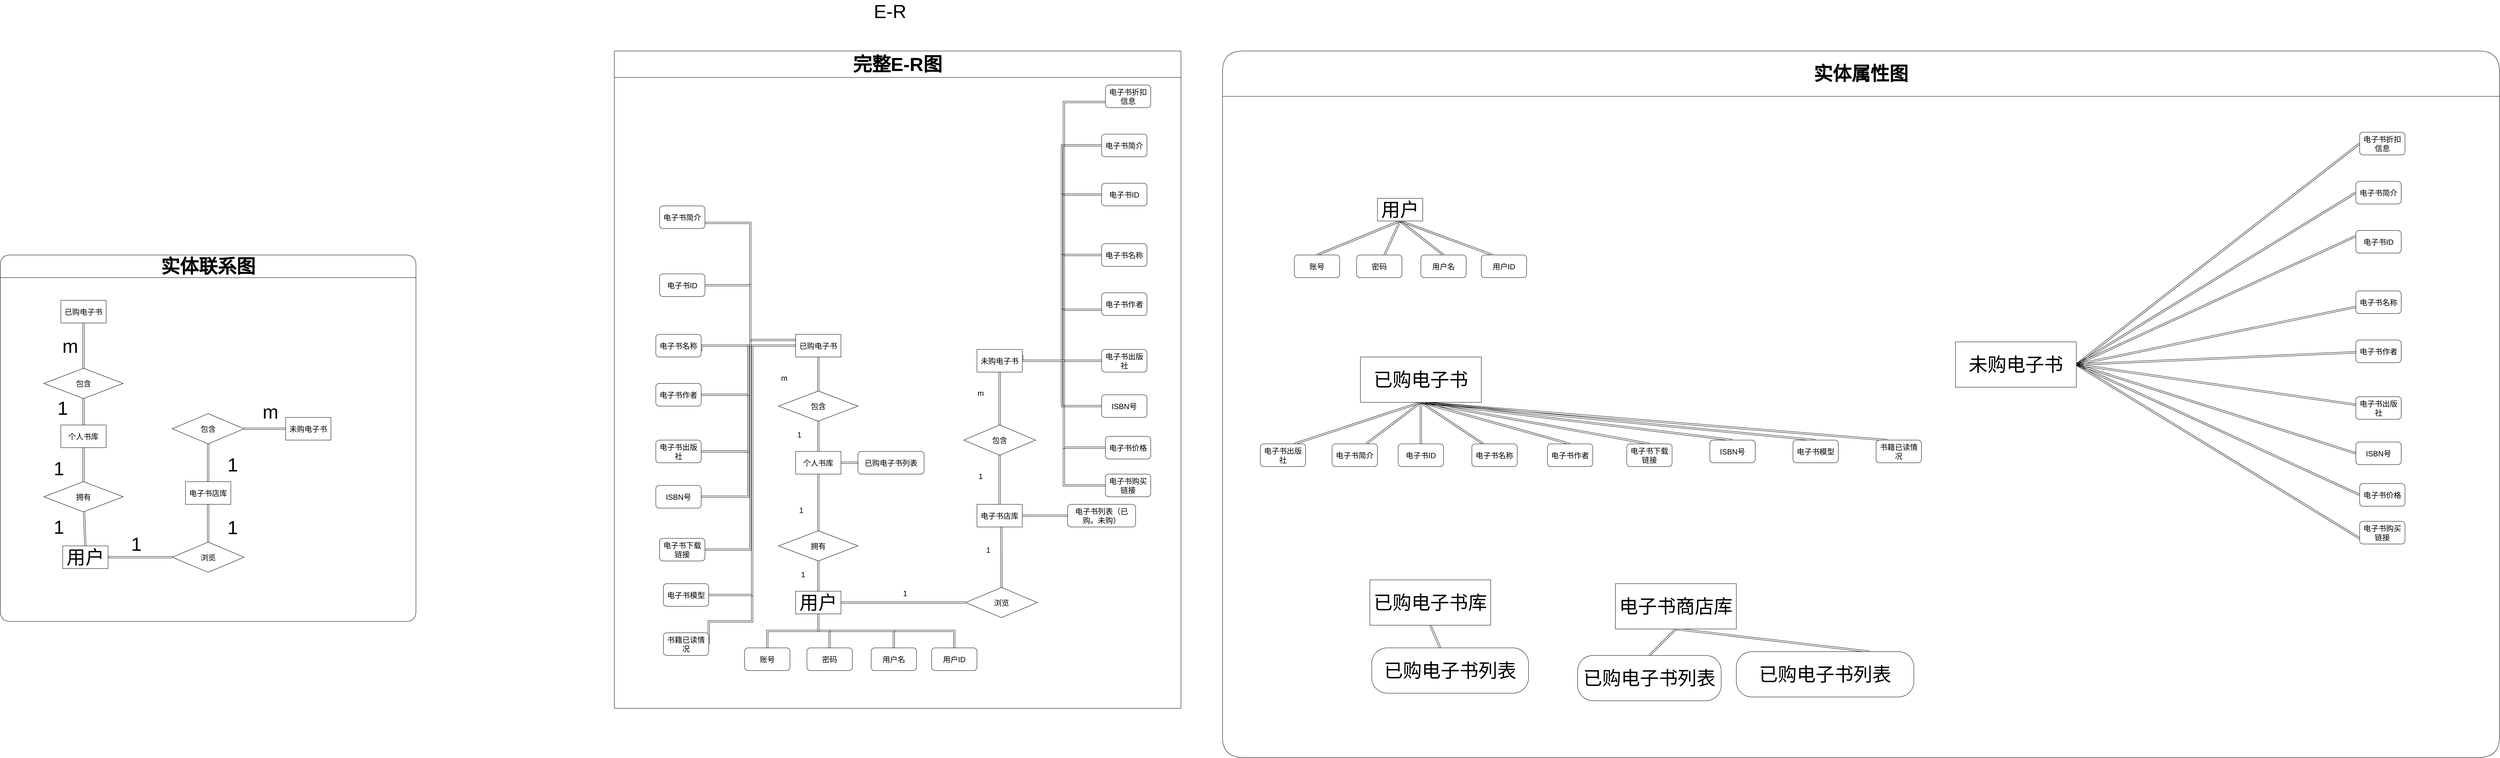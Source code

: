 <mxfile version="20.8.16" type="device"><diagram id="R2lEEEUBdFMjLlhIrx00" name="Page-1"><mxGraphModel dx="6900" dy="5397" grid="1" gridSize="10" guides="1" tooltips="1" connect="1" arrows="1" fold="1" page="1" pageScale="1" pageWidth="850" pageHeight="1100" math="0" shadow="0" extFonts="Permanent Marker^https://fonts.googleapis.com/css?family=Permanent+Marker"><root><mxCell id="0"/><mxCell id="1" parent="0"/><mxCell id="rSN5-yODbdu4AdsatsMJ-3" value="&lt;blockquote style=&quot;margin: 0px 0px 0px 40px; border: none; padding: 0px; font-size: 50px;&quot;&gt;E-R&lt;/blockquote&gt;" style="text;html=1;strokeColor=none;fillColor=none;align=center;verticalAlign=middle;whiteSpace=wrap;rounded=0;" vertex="1" parent="1"><mxGeometry x="-1160" y="-3260" width="260" height="30" as="geometry"/></mxCell><mxCell id="rSN5-yODbdu4AdsatsMJ-27" style="edgeStyle=orthogonalEdgeStyle;shape=link;rounded=0;orthogonalLoop=1;jettySize=auto;html=1;exitX=0.5;exitY=1;exitDx=0;exitDy=0;entryX=0.5;entryY=0;entryDx=0;entryDy=0;fontSize=20;" edge="1" parent="1" source="rSN5-yODbdu4AdsatsMJ-4" target="rSN5-yODbdu4AdsatsMJ-26"><mxGeometry relative="1" as="geometry"/></mxCell><mxCell id="rSN5-yODbdu4AdsatsMJ-29" style="edgeStyle=orthogonalEdgeStyle;shape=link;rounded=0;orthogonalLoop=1;jettySize=auto;html=1;exitX=0.5;exitY=1;exitDx=0;exitDy=0;entryX=0.5;entryY=0;entryDx=0;entryDy=0;fontSize=20;" edge="1" parent="1" source="rSN5-yODbdu4AdsatsMJ-4" target="rSN5-yODbdu4AdsatsMJ-28"><mxGeometry relative="1" as="geometry"/></mxCell><mxCell id="rSN5-yODbdu4AdsatsMJ-31" style="edgeStyle=orthogonalEdgeStyle;shape=link;rounded=0;orthogonalLoop=1;jettySize=auto;html=1;exitX=0.5;exitY=1;exitDx=0;exitDy=0;fontSize=20;" edge="1" parent="1" source="rSN5-yODbdu4AdsatsMJ-4" target="rSN5-yODbdu4AdsatsMJ-30"><mxGeometry relative="1" as="geometry"/></mxCell><mxCell id="rSN5-yODbdu4AdsatsMJ-34" style="edgeStyle=orthogonalEdgeStyle;shape=link;rounded=0;orthogonalLoop=1;jettySize=auto;html=1;exitX=0.5;exitY=1;exitDx=0;exitDy=0;fontSize=20;" edge="1" parent="1" source="rSN5-yODbdu4AdsatsMJ-4" target="rSN5-yODbdu4AdsatsMJ-32"><mxGeometry relative="1" as="geometry"/></mxCell><mxCell id="rSN5-yODbdu4AdsatsMJ-36" style="edgeStyle=orthogonalEdgeStyle;shape=link;rounded=0;orthogonalLoop=1;jettySize=auto;html=1;exitX=0.5;exitY=0;exitDx=0;exitDy=0;fontSize=20;" edge="1" parent="1" source="rSN5-yODbdu4AdsatsMJ-4" target="rSN5-yODbdu4AdsatsMJ-35"><mxGeometry relative="1" as="geometry"/></mxCell><mxCell id="rSN5-yODbdu4AdsatsMJ-73" style="edgeStyle=orthogonalEdgeStyle;shape=link;rounded=0;orthogonalLoop=1;jettySize=auto;html=1;fontSize=20;" edge="1" parent="1" source="rSN5-yODbdu4AdsatsMJ-4" target="rSN5-yODbdu4AdsatsMJ-72"><mxGeometry relative="1" as="geometry"/></mxCell><mxCell id="rSN5-yODbdu4AdsatsMJ-4" value="用户" style="rounded=0;whiteSpace=wrap;html=1;fontSize=50;" vertex="1" parent="1"><mxGeometry x="-1260" y="-1710" width="120" height="60" as="geometry"/></mxCell><mxCell id="rSN5-yODbdu4AdsatsMJ-26" value="账号" style="rounded=1;whiteSpace=wrap;html=1;fontSize=20;" vertex="1" parent="1"><mxGeometry x="-1395" y="-1560" width="120" height="60" as="geometry"/></mxCell><mxCell id="rSN5-yODbdu4AdsatsMJ-28" value="密码" style="rounded=1;whiteSpace=wrap;html=1;fontSize=20;" vertex="1" parent="1"><mxGeometry x="-1230" y="-1560" width="120" height="60" as="geometry"/></mxCell><mxCell id="rSN5-yODbdu4AdsatsMJ-30" value="用户名" style="rounded=1;whiteSpace=wrap;html=1;fontSize=20;" vertex="1" parent="1"><mxGeometry x="-1060" y="-1560" width="120" height="60" as="geometry"/></mxCell><mxCell id="rSN5-yODbdu4AdsatsMJ-32" value="用户ID" style="rounded=1;whiteSpace=wrap;html=1;fontSize=20;" vertex="1" parent="1"><mxGeometry x="-900" y="-1560" width="120" height="60" as="geometry"/></mxCell><mxCell id="rSN5-yODbdu4AdsatsMJ-38" style="edgeStyle=orthogonalEdgeStyle;shape=link;rounded=0;orthogonalLoop=1;jettySize=auto;html=1;exitX=0.5;exitY=0;exitDx=0;exitDy=0;entryX=0.5;entryY=1;entryDx=0;entryDy=0;fontSize=20;" edge="1" parent="1" source="rSN5-yODbdu4AdsatsMJ-35" target="rSN5-yODbdu4AdsatsMJ-37"><mxGeometry relative="1" as="geometry"/></mxCell><mxCell id="rSN5-yODbdu4AdsatsMJ-35" value="拥有" style="rhombus;whiteSpace=wrap;html=1;fontSize=20;" vertex="1" parent="1"><mxGeometry x="-1305" y="-1870" width="210" height="80" as="geometry"/></mxCell><mxCell id="rSN5-yODbdu4AdsatsMJ-46" style="edgeStyle=orthogonalEdgeStyle;shape=link;rounded=0;orthogonalLoop=1;jettySize=auto;html=1;exitX=0.5;exitY=0;exitDx=0;exitDy=0;entryX=0.5;entryY=1;entryDx=0;entryDy=0;fontSize=20;" edge="1" parent="1" source="rSN5-yODbdu4AdsatsMJ-37" target="rSN5-yODbdu4AdsatsMJ-45"><mxGeometry relative="1" as="geometry"/></mxCell><mxCell id="rSN5-yODbdu4AdsatsMJ-68" style="edgeStyle=orthogonalEdgeStyle;shape=link;rounded=0;orthogonalLoop=1;jettySize=auto;html=1;exitX=1;exitY=0.5;exitDx=0;exitDy=0;entryX=0;entryY=0.5;entryDx=0;entryDy=0;fontSize=20;" edge="1" parent="1" source="rSN5-yODbdu4AdsatsMJ-37" target="rSN5-yODbdu4AdsatsMJ-66"><mxGeometry relative="1" as="geometry"/></mxCell><mxCell id="rSN5-yODbdu4AdsatsMJ-37" value="个人书库" style="rounded=0;whiteSpace=wrap;html=1;fontSize=20;" vertex="1" parent="1"><mxGeometry x="-1260" y="-2080" width="120" height="60" as="geometry"/></mxCell><mxCell id="rSN5-yODbdu4AdsatsMJ-39" value="1" style="text;html=1;strokeColor=none;fillColor=none;align=center;verticalAlign=middle;whiteSpace=wrap;rounded=0;fontSize=20;" vertex="1" parent="1"><mxGeometry x="-1270" y="-1770" width="60" height="30" as="geometry"/></mxCell><mxCell id="rSN5-yODbdu4AdsatsMJ-40" value="1" style="text;html=1;strokeColor=none;fillColor=none;align=center;verticalAlign=middle;whiteSpace=wrap;rounded=0;fontSize=20;" vertex="1" parent="1"><mxGeometry x="-1275" y="-1940" width="60" height="30" as="geometry"/></mxCell><mxCell id="rSN5-yODbdu4AdsatsMJ-53" style="edgeStyle=orthogonalEdgeStyle;shape=link;rounded=0;orthogonalLoop=1;jettySize=auto;html=1;exitX=0;exitY=0.5;exitDx=0;exitDy=0;entryX=1;entryY=0.5;entryDx=0;entryDy=0;fontSize=20;" edge="1" parent="1" source="rSN5-yODbdu4AdsatsMJ-41" target="rSN5-yODbdu4AdsatsMJ-50"><mxGeometry relative="1" as="geometry"/></mxCell><mxCell id="rSN5-yODbdu4AdsatsMJ-55" style="edgeStyle=orthogonalEdgeStyle;shape=link;rounded=0;orthogonalLoop=1;jettySize=auto;html=1;exitX=0;exitY=0.5;exitDx=0;exitDy=0;entryX=1;entryY=0.75;entryDx=0;entryDy=0;fontSize=20;" edge="1" parent="1" source="rSN5-yODbdu4AdsatsMJ-41" target="rSN5-yODbdu4AdsatsMJ-54"><mxGeometry relative="1" as="geometry"><Array as="points"><mxPoint x="-1510" y="-2360"/></Array></mxGeometry></mxCell><mxCell id="rSN5-yODbdu4AdsatsMJ-57" style="edgeStyle=orthogonalEdgeStyle;shape=link;rounded=0;orthogonalLoop=1;jettySize=auto;html=1;exitX=0;exitY=0.5;exitDx=0;exitDy=0;entryX=1;entryY=0.5;entryDx=0;entryDy=0;fontSize=20;" edge="1" parent="1" source="rSN5-yODbdu4AdsatsMJ-41" target="rSN5-yODbdu4AdsatsMJ-56"><mxGeometry relative="1" as="geometry"/></mxCell><mxCell id="rSN5-yODbdu4AdsatsMJ-59" style="edgeStyle=orthogonalEdgeStyle;shape=link;rounded=0;orthogonalLoop=1;jettySize=auto;html=1;exitX=0;exitY=0.5;exitDx=0;exitDy=0;entryX=1;entryY=0.5;entryDx=0;entryDy=0;fontSize=20;" edge="1" parent="1" source="rSN5-yODbdu4AdsatsMJ-41" target="rSN5-yODbdu4AdsatsMJ-58"><mxGeometry relative="1" as="geometry"/></mxCell><mxCell id="rSN5-yODbdu4AdsatsMJ-61" style="edgeStyle=orthogonalEdgeStyle;shape=link;rounded=0;orthogonalLoop=1;jettySize=auto;html=1;exitX=0;exitY=0.5;exitDx=0;exitDy=0;entryX=1;entryY=0.5;entryDx=0;entryDy=0;fontSize=20;" edge="1" parent="1" source="rSN5-yODbdu4AdsatsMJ-41" target="rSN5-yODbdu4AdsatsMJ-60"><mxGeometry relative="1" as="geometry"/></mxCell><mxCell id="rSN5-yODbdu4AdsatsMJ-63" style="edgeStyle=orthogonalEdgeStyle;shape=link;rounded=0;orthogonalLoop=1;jettySize=auto;html=1;exitX=0;exitY=0.5;exitDx=0;exitDy=0;entryX=1;entryY=0.5;entryDx=0;entryDy=0;fontSize=20;" edge="1" parent="1" source="rSN5-yODbdu4AdsatsMJ-41" target="rSN5-yODbdu4AdsatsMJ-62"><mxGeometry relative="1" as="geometry"/></mxCell><mxCell id="rSN5-yODbdu4AdsatsMJ-65" style="edgeStyle=orthogonalEdgeStyle;shape=link;rounded=0;orthogonalLoop=1;jettySize=auto;html=1;exitX=0;exitY=0.5;exitDx=0;exitDy=0;entryX=1;entryY=0.5;entryDx=0;entryDy=0;fontSize=20;" edge="1" parent="1" source="rSN5-yODbdu4AdsatsMJ-41" target="rSN5-yODbdu4AdsatsMJ-64"><mxGeometry relative="1" as="geometry"/></mxCell><mxCell id="rSN5-yODbdu4AdsatsMJ-71" style="edgeStyle=orthogonalEdgeStyle;shape=link;rounded=0;orthogonalLoop=1;jettySize=auto;html=1;exitX=0;exitY=0.5;exitDx=0;exitDy=0;entryX=1;entryY=0.5;entryDx=0;entryDy=0;fontSize=20;" edge="1" parent="1" source="rSN5-yODbdu4AdsatsMJ-41" target="rSN5-yODbdu4AdsatsMJ-70"><mxGeometry relative="1" as="geometry"><Array as="points"><mxPoint x="-1375" y="-2360"/><mxPoint x="-1375" y="-1630"/><mxPoint x="-1490" y="-1630"/></Array></mxGeometry></mxCell><mxCell id="rSN5-yODbdu4AdsatsMJ-107" style="edgeStyle=orthogonalEdgeStyle;shape=link;rounded=0;orthogonalLoop=1;jettySize=auto;html=1;exitX=0;exitY=0.25;exitDx=0;exitDy=0;entryX=1;entryY=0.75;entryDx=0;entryDy=0;fontSize=20;" edge="1" parent="1" source="rSN5-yODbdu4AdsatsMJ-41" target="rSN5-yODbdu4AdsatsMJ-106"><mxGeometry relative="1" as="geometry"/></mxCell><mxCell id="rSN5-yODbdu4AdsatsMJ-41" value="已购电子书" style="rounded=0;whiteSpace=wrap;html=1;fontSize=20;" vertex="1" parent="1"><mxGeometry x="-1260" y="-2390" width="120" height="60" as="geometry"/></mxCell><mxCell id="rSN5-yODbdu4AdsatsMJ-47" style="edgeStyle=orthogonalEdgeStyle;shape=link;rounded=0;orthogonalLoop=1;jettySize=auto;html=1;exitX=0.5;exitY=0;exitDx=0;exitDy=0;fontSize=20;" edge="1" parent="1" source="rSN5-yODbdu4AdsatsMJ-45" target="rSN5-yODbdu4AdsatsMJ-41"><mxGeometry relative="1" as="geometry"/></mxCell><mxCell id="rSN5-yODbdu4AdsatsMJ-45" value="包含" style="rhombus;whiteSpace=wrap;html=1;fontSize=20;" vertex="1" parent="1"><mxGeometry x="-1305" y="-2240" width="210" height="80" as="geometry"/></mxCell><mxCell id="rSN5-yODbdu4AdsatsMJ-48" value="1" style="text;html=1;strokeColor=none;fillColor=none;align=center;verticalAlign=middle;whiteSpace=wrap;rounded=0;fontSize=20;" vertex="1" parent="1"><mxGeometry x="-1280" y="-2140" width="60" height="30" as="geometry"/></mxCell><mxCell id="rSN5-yODbdu4AdsatsMJ-49" value="m" style="text;html=1;strokeColor=none;fillColor=none;align=center;verticalAlign=middle;whiteSpace=wrap;rounded=0;fontSize=20;" vertex="1" parent="1"><mxGeometry x="-1320" y="-2290" width="60" height="30" as="geometry"/></mxCell><mxCell id="rSN5-yODbdu4AdsatsMJ-50" value="电子书ID" style="rounded=1;whiteSpace=wrap;html=1;fontSize=20;" vertex="1" parent="1"><mxGeometry x="-1620" y="-2550" width="120" height="60" as="geometry"/></mxCell><mxCell id="rSN5-yODbdu4AdsatsMJ-54" value="电子书名称" style="rounded=1;whiteSpace=wrap;html=1;fontSize=20;" vertex="1" parent="1"><mxGeometry x="-1630" y="-2390" width="120" height="60" as="geometry"/></mxCell><mxCell id="rSN5-yODbdu4AdsatsMJ-56" value="电子书作者" style="rounded=1;whiteSpace=wrap;html=1;fontSize=20;" vertex="1" parent="1"><mxGeometry x="-1630" y="-2260" width="120" height="60" as="geometry"/></mxCell><mxCell id="rSN5-yODbdu4AdsatsMJ-58" value="电子书出版社" style="rounded=1;whiteSpace=wrap;html=1;fontSize=20;" vertex="1" parent="1"><mxGeometry x="-1630" y="-2110" width="120" height="60" as="geometry"/></mxCell><mxCell id="rSN5-yODbdu4AdsatsMJ-60" value="ISBN号" style="rounded=1;whiteSpace=wrap;html=1;fontSize=20;" vertex="1" parent="1"><mxGeometry x="-1630" y="-1990" width="120" height="60" as="geometry"/></mxCell><mxCell id="rSN5-yODbdu4AdsatsMJ-62" value="电子书下载链接" style="rounded=1;whiteSpace=wrap;html=1;fontSize=20;" vertex="1" parent="1"><mxGeometry x="-1620" y="-1850" width="120" height="60" as="geometry"/></mxCell><mxCell id="rSN5-yODbdu4AdsatsMJ-64" value="电子书模型" style="rounded=1;whiteSpace=wrap;html=1;fontSize=20;" vertex="1" parent="1"><mxGeometry x="-1610" y="-1730" width="120" height="60" as="geometry"/></mxCell><mxCell id="rSN5-yODbdu4AdsatsMJ-66" value="已购电子书列表" style="rounded=1;whiteSpace=wrap;html=1;fontSize=20;" vertex="1" parent="1"><mxGeometry x="-1095" y="-2080" width="175" height="60" as="geometry"/></mxCell><mxCell id="rSN5-yODbdu4AdsatsMJ-70" value="书籍已读情况" style="rounded=1;whiteSpace=wrap;html=1;fontSize=20;" vertex="1" parent="1"><mxGeometry x="-1610" y="-1600" width="120" height="60" as="geometry"/></mxCell><mxCell id="rSN5-yODbdu4AdsatsMJ-75" style="edgeStyle=orthogonalEdgeStyle;shape=link;rounded=0;orthogonalLoop=1;jettySize=auto;html=1;exitX=0.5;exitY=0;exitDx=0;exitDy=0;fontSize=20;" edge="1" parent="1" source="rSN5-yODbdu4AdsatsMJ-72"><mxGeometry relative="1" as="geometry"><mxPoint x="-715.5" y="-1880" as="targetPoint"/></mxGeometry></mxCell><mxCell id="rSN5-yODbdu4AdsatsMJ-72" value="浏览" style="rhombus;whiteSpace=wrap;html=1;rounded=0;fontSize=20;" vertex="1" parent="1"><mxGeometry x="-810" y="-1720" width="190" height="80" as="geometry"/></mxCell><mxCell id="rSN5-yODbdu4AdsatsMJ-80" style="edgeStyle=orthogonalEdgeStyle;shape=link;rounded=0;orthogonalLoop=1;jettySize=auto;html=1;exitX=1;exitY=0.5;exitDx=0;exitDy=0;fontSize=20;" edge="1" parent="1" source="rSN5-yODbdu4AdsatsMJ-76" target="rSN5-yODbdu4AdsatsMJ-79"><mxGeometry relative="1" as="geometry"/></mxCell><mxCell id="rSN5-yODbdu4AdsatsMJ-85" style="edgeStyle=orthogonalEdgeStyle;shape=link;rounded=0;orthogonalLoop=1;jettySize=auto;html=1;exitX=0.5;exitY=0;exitDx=0;exitDy=0;entryX=0.5;entryY=1;entryDx=0;entryDy=0;fontSize=20;" edge="1" parent="1" source="rSN5-yODbdu4AdsatsMJ-76" target="rSN5-yODbdu4AdsatsMJ-84"><mxGeometry relative="1" as="geometry"/></mxCell><mxCell id="rSN5-yODbdu4AdsatsMJ-76" value="电子书店库" style="rounded=0;whiteSpace=wrap;html=1;fontSize=20;" vertex="1" parent="1"><mxGeometry x="-780" y="-1940" width="120" height="60" as="geometry"/></mxCell><mxCell id="rSN5-yODbdu4AdsatsMJ-77" value="1" style="text;html=1;strokeColor=none;fillColor=none;align=center;verticalAlign=middle;whiteSpace=wrap;rounded=0;fontSize=20;" vertex="1" parent="1"><mxGeometry x="-1000" y="-1720" width="60" height="30" as="geometry"/></mxCell><mxCell id="rSN5-yODbdu4AdsatsMJ-78" value="1" style="text;html=1;strokeColor=none;fillColor=none;align=center;verticalAlign=middle;whiteSpace=wrap;rounded=0;fontSize=20;" vertex="1" parent="1"><mxGeometry x="-780" y="-1835" width="60" height="30" as="geometry"/></mxCell><mxCell id="rSN5-yODbdu4AdsatsMJ-79" value="电子书列表（已购。未购）" style="rounded=1;whiteSpace=wrap;html=1;fontSize=20;" vertex="1" parent="1"><mxGeometry x="-540" y="-1940" width="180" height="60" as="geometry"/></mxCell><mxCell id="rSN5-yODbdu4AdsatsMJ-93" style="edgeStyle=orthogonalEdgeStyle;shape=link;rounded=0;orthogonalLoop=1;jettySize=auto;html=1;exitX=1;exitY=0.5;exitDx=0;exitDy=0;entryX=0;entryY=0.5;entryDx=0;entryDy=0;fontSize=20;" edge="1" parent="1" source="rSN5-yODbdu4AdsatsMJ-82" target="rSN5-yODbdu4AdsatsMJ-88"><mxGeometry relative="1" as="geometry"/></mxCell><mxCell id="rSN5-yODbdu4AdsatsMJ-94" style="edgeStyle=orthogonalEdgeStyle;shape=link;rounded=0;orthogonalLoop=1;jettySize=auto;html=1;exitX=1;exitY=0.5;exitDx=0;exitDy=0;entryX=0;entryY=0.5;entryDx=0;entryDy=0;fontSize=20;" edge="1" parent="1" source="rSN5-yODbdu4AdsatsMJ-82" target="rSN5-yODbdu4AdsatsMJ-89"><mxGeometry relative="1" as="geometry"/></mxCell><mxCell id="rSN5-yODbdu4AdsatsMJ-95" style="edgeStyle=orthogonalEdgeStyle;shape=link;rounded=0;orthogonalLoop=1;jettySize=auto;html=1;exitX=1;exitY=0.5;exitDx=0;exitDy=0;entryX=0;entryY=0.75;entryDx=0;entryDy=0;fontSize=20;" edge="1" parent="1" source="rSN5-yODbdu4AdsatsMJ-82" target="rSN5-yODbdu4AdsatsMJ-90"><mxGeometry relative="1" as="geometry"/></mxCell><mxCell id="rSN5-yODbdu4AdsatsMJ-96" style="edgeStyle=orthogonalEdgeStyle;shape=link;rounded=0;orthogonalLoop=1;jettySize=auto;html=1;exitX=1;exitY=0.25;exitDx=0;exitDy=0;entryX=0;entryY=0.5;entryDx=0;entryDy=0;fontSize=20;" edge="1" parent="1" source="rSN5-yODbdu4AdsatsMJ-82" target="rSN5-yODbdu4AdsatsMJ-91"><mxGeometry relative="1" as="geometry"><Array as="points"><mxPoint x="-660" y="-2320"/></Array></mxGeometry></mxCell><mxCell id="rSN5-yODbdu4AdsatsMJ-97" style="edgeStyle=orthogonalEdgeStyle;shape=link;rounded=0;orthogonalLoop=1;jettySize=auto;html=1;exitX=1;exitY=0.5;exitDx=0;exitDy=0;entryX=0;entryY=0.5;entryDx=0;entryDy=0;fontSize=20;" edge="1" parent="1" source="rSN5-yODbdu4AdsatsMJ-82" target="rSN5-yODbdu4AdsatsMJ-92"><mxGeometry relative="1" as="geometry"/></mxCell><mxCell id="rSN5-yODbdu4AdsatsMJ-99" style="edgeStyle=orthogonalEdgeStyle;shape=link;rounded=0;orthogonalLoop=1;jettySize=auto;html=1;exitX=1;exitY=0.5;exitDx=0;exitDy=0;entryX=0;entryY=0.5;entryDx=0;entryDy=0;fontSize=20;" edge="1" parent="1" source="rSN5-yODbdu4AdsatsMJ-82" target="rSN5-yODbdu4AdsatsMJ-98"><mxGeometry relative="1" as="geometry"/></mxCell><mxCell id="rSN5-yODbdu4AdsatsMJ-101" style="edgeStyle=orthogonalEdgeStyle;shape=link;rounded=0;orthogonalLoop=1;jettySize=auto;html=1;exitX=1;exitY=0.5;exitDx=0;exitDy=0;entryX=0;entryY=0.5;entryDx=0;entryDy=0;fontSize=20;" edge="1" parent="1" source="rSN5-yODbdu4AdsatsMJ-82" target="rSN5-yODbdu4AdsatsMJ-100"><mxGeometry relative="1" as="geometry"/></mxCell><mxCell id="rSN5-yODbdu4AdsatsMJ-103" style="edgeStyle=orthogonalEdgeStyle;shape=link;rounded=0;orthogonalLoop=1;jettySize=auto;html=1;exitX=1;exitY=0.5;exitDx=0;exitDy=0;entryX=0;entryY=0.5;entryDx=0;entryDy=0;fontSize=20;" edge="1" parent="1" source="rSN5-yODbdu4AdsatsMJ-82" target="rSN5-yODbdu4AdsatsMJ-102"><mxGeometry relative="1" as="geometry"/></mxCell><mxCell id="rSN5-yODbdu4AdsatsMJ-109" style="edgeStyle=orthogonalEdgeStyle;shape=link;rounded=0;orthogonalLoop=1;jettySize=auto;html=1;exitX=1;exitY=0.5;exitDx=0;exitDy=0;entryX=0;entryY=0.75;entryDx=0;entryDy=0;fontSize=20;" edge="1" parent="1" source="rSN5-yODbdu4AdsatsMJ-82" target="rSN5-yODbdu4AdsatsMJ-108"><mxGeometry relative="1" as="geometry"/></mxCell><mxCell id="rSN5-yODbdu4AdsatsMJ-82" value="未购电子书" style="rounded=0;whiteSpace=wrap;html=1;fontSize=20;" vertex="1" parent="1"><mxGeometry x="-780" y="-2350" width="120" height="60" as="geometry"/></mxCell><mxCell id="rSN5-yODbdu4AdsatsMJ-86" style="edgeStyle=orthogonalEdgeStyle;shape=link;rounded=0;orthogonalLoop=1;jettySize=auto;html=1;exitX=0.5;exitY=0;exitDx=0;exitDy=0;entryX=0.5;entryY=1;entryDx=0;entryDy=0;fontSize=20;" edge="1" parent="1" source="rSN5-yODbdu4AdsatsMJ-84" target="rSN5-yODbdu4AdsatsMJ-82"><mxGeometry relative="1" as="geometry"/></mxCell><mxCell id="rSN5-yODbdu4AdsatsMJ-84" value="包含" style="rhombus;whiteSpace=wrap;html=1;rounded=0;fontSize=20;" vertex="1" parent="1"><mxGeometry x="-815" y="-2150" width="190" height="80" as="geometry"/></mxCell><mxCell id="rSN5-yODbdu4AdsatsMJ-88" value="电子书ID" style="rounded=1;whiteSpace=wrap;html=1;fontSize=20;" vertex="1" parent="1"><mxGeometry x="-450" y="-2790" width="120" height="60" as="geometry"/></mxCell><mxCell id="rSN5-yODbdu4AdsatsMJ-89" value="电子书名称" style="rounded=1;whiteSpace=wrap;html=1;fontSize=20;" vertex="1" parent="1"><mxGeometry x="-450" y="-2630" width="120" height="60" as="geometry"/></mxCell><mxCell id="rSN5-yODbdu4AdsatsMJ-90" value="电子书作者" style="rounded=1;whiteSpace=wrap;html=1;fontSize=20;" vertex="1" parent="1"><mxGeometry x="-450" y="-2500" width="120" height="60" as="geometry"/></mxCell><mxCell id="rSN5-yODbdu4AdsatsMJ-91" value="电子书出版社" style="rounded=1;whiteSpace=wrap;html=1;fontSize=20;" vertex="1" parent="1"><mxGeometry x="-450" y="-2350" width="120" height="60" as="geometry"/></mxCell><mxCell id="rSN5-yODbdu4AdsatsMJ-92" value="ISBN号" style="rounded=1;whiteSpace=wrap;html=1;fontSize=20;" vertex="1" parent="1"><mxGeometry x="-450" y="-2230" width="120" height="60" as="geometry"/></mxCell><mxCell id="rSN5-yODbdu4AdsatsMJ-98" value="电子书价格" style="rounded=1;whiteSpace=wrap;html=1;fontSize=20;" vertex="1" parent="1"><mxGeometry x="-440" y="-2120" width="120" height="60" as="geometry"/></mxCell><mxCell id="rSN5-yODbdu4AdsatsMJ-100" value="电子书购买链接" style="rounded=1;whiteSpace=wrap;html=1;fontSize=20;" vertex="1" parent="1"><mxGeometry x="-440" y="-2020" width="120" height="60" as="geometry"/></mxCell><mxCell id="rSN5-yODbdu4AdsatsMJ-102" value="电子书简介" style="rounded=1;whiteSpace=wrap;html=1;fontSize=20;" vertex="1" parent="1"><mxGeometry x="-450" y="-2920" width="120" height="60" as="geometry"/></mxCell><mxCell id="rSN5-yODbdu4AdsatsMJ-106" value="电子书简介" style="rounded=1;whiteSpace=wrap;html=1;fontSize=20;" vertex="1" parent="1"><mxGeometry x="-1620" y="-2730" width="120" height="60" as="geometry"/></mxCell><mxCell id="rSN5-yODbdu4AdsatsMJ-108" value="电子书折扣信息" style="rounded=1;whiteSpace=wrap;html=1;fontSize=20;" vertex="1" parent="1"><mxGeometry x="-440" y="-3050" width="120" height="60" as="geometry"/></mxCell><mxCell id="rSN5-yODbdu4AdsatsMJ-111" value="完整E-R图" style="swimlane;whiteSpace=wrap;html=1;rounded=0;fontSize=50;startSize=70;" vertex="1" parent="1"><mxGeometry x="-1740" y="-3140" width="1500" height="1740" as="geometry"/></mxCell><mxCell id="rSN5-yODbdu4AdsatsMJ-203" value="1" style="text;html=1;strokeColor=none;fillColor=none;align=center;verticalAlign=middle;whiteSpace=wrap;rounded=0;fontSize=20;" vertex="1" parent="rSN5-yODbdu4AdsatsMJ-111"><mxGeometry x="940" y="1110" width="60" height="30" as="geometry"/></mxCell><mxCell id="rSN5-yODbdu4AdsatsMJ-204" value="m" style="text;html=1;strokeColor=none;fillColor=none;align=center;verticalAlign=middle;whiteSpace=wrap;rounded=0;fontSize=20;" vertex="1" parent="rSN5-yODbdu4AdsatsMJ-111"><mxGeometry x="940" y="890" width="60" height="30" as="geometry"/></mxCell><mxCell id="rSN5-yODbdu4AdsatsMJ-118" style="edgeStyle=none;shape=link;rounded=0;orthogonalLoop=1;jettySize=auto;html=1;exitX=0.5;exitY=1;exitDx=0;exitDy=0;entryX=0.5;entryY=0;entryDx=0;entryDy=0;fontSize=50;" edge="1" parent="1" source="rSN5-yODbdu4AdsatsMJ-112" target="rSN5-yODbdu4AdsatsMJ-113"><mxGeometry relative="1" as="geometry"/></mxCell><mxCell id="rSN5-yODbdu4AdsatsMJ-119" style="edgeStyle=none;shape=link;rounded=0;orthogonalLoop=1;jettySize=auto;html=1;exitX=0.5;exitY=1;exitDx=0;exitDy=0;fontSize=50;" edge="1" parent="1" source="rSN5-yODbdu4AdsatsMJ-112" target="rSN5-yODbdu4AdsatsMJ-114"><mxGeometry relative="1" as="geometry"/></mxCell><mxCell id="rSN5-yODbdu4AdsatsMJ-120" style="edgeStyle=none;shape=link;rounded=0;orthogonalLoop=1;jettySize=auto;html=1;exitX=0.5;exitY=1;exitDx=0;exitDy=0;entryX=0.5;entryY=0;entryDx=0;entryDy=0;fontSize=50;" edge="1" parent="1" source="rSN5-yODbdu4AdsatsMJ-112" target="rSN5-yODbdu4AdsatsMJ-115"><mxGeometry relative="1" as="geometry"/></mxCell><mxCell id="rSN5-yODbdu4AdsatsMJ-121" style="edgeStyle=none;shape=link;rounded=0;orthogonalLoop=1;jettySize=auto;html=1;exitX=0.5;exitY=1;exitDx=0;exitDy=0;entryX=0.25;entryY=0;entryDx=0;entryDy=0;fontSize=50;" edge="1" parent="1" source="rSN5-yODbdu4AdsatsMJ-112" target="rSN5-yODbdu4AdsatsMJ-116"><mxGeometry relative="1" as="geometry"/></mxCell><mxCell id="rSN5-yODbdu4AdsatsMJ-112" value="用户" style="rounded=0;whiteSpace=wrap;html=1;fontSize=50;" vertex="1" parent="1"><mxGeometry x="280" y="-2750" width="120" height="60" as="geometry"/></mxCell><mxCell id="rSN5-yODbdu4AdsatsMJ-113" value="账号" style="rounded=1;whiteSpace=wrap;html=1;fontSize=20;" vertex="1" parent="1"><mxGeometry x="60" y="-2600" width="120" height="60" as="geometry"/></mxCell><mxCell id="rSN5-yODbdu4AdsatsMJ-114" value="密码" style="rounded=1;whiteSpace=wrap;html=1;fontSize=20;" vertex="1" parent="1"><mxGeometry x="225" y="-2600" width="120" height="60" as="geometry"/></mxCell><mxCell id="rSN5-yODbdu4AdsatsMJ-115" value="用户名" style="rounded=1;whiteSpace=wrap;html=1;fontSize=20;" vertex="1" parent="1"><mxGeometry x="395" y="-2600" width="120" height="60" as="geometry"/></mxCell><mxCell id="rSN5-yODbdu4AdsatsMJ-116" value="用户ID" style="rounded=1;whiteSpace=wrap;html=1;fontSize=20;" vertex="1" parent="1"><mxGeometry x="555" y="-2600" width="120" height="60" as="geometry"/></mxCell><mxCell id="rSN5-yODbdu4AdsatsMJ-135" style="edgeStyle=none;shape=link;rounded=0;orthogonalLoop=1;jettySize=auto;html=1;exitX=0.5;exitY=1;exitDx=0;exitDy=0;entryX=0.75;entryY=0;entryDx=0;entryDy=0;fontSize=50;" edge="1" parent="1" source="rSN5-yODbdu4AdsatsMJ-122" target="rSN5-yODbdu4AdsatsMJ-127"><mxGeometry relative="1" as="geometry"/></mxCell><mxCell id="rSN5-yODbdu4AdsatsMJ-136" style="edgeStyle=none;shape=link;rounded=0;orthogonalLoop=1;jettySize=auto;html=1;exitX=0.5;exitY=1;exitDx=0;exitDy=0;entryX=0.75;entryY=0;entryDx=0;entryDy=0;fontSize=50;" edge="1" parent="1" source="rSN5-yODbdu4AdsatsMJ-122" target="rSN5-yODbdu4AdsatsMJ-132"><mxGeometry relative="1" as="geometry"/></mxCell><mxCell id="rSN5-yODbdu4AdsatsMJ-137" style="edgeStyle=none;shape=link;rounded=0;orthogonalLoop=1;jettySize=auto;html=1;exitX=0.5;exitY=1;exitDx=0;exitDy=0;entryX=0.5;entryY=0;entryDx=0;entryDy=0;fontSize=50;" edge="1" parent="1" source="rSN5-yODbdu4AdsatsMJ-122" target="rSN5-yODbdu4AdsatsMJ-124"><mxGeometry relative="1" as="geometry"/></mxCell><mxCell id="rSN5-yODbdu4AdsatsMJ-138" style="edgeStyle=none;shape=link;rounded=0;orthogonalLoop=1;jettySize=auto;html=1;exitX=0.5;exitY=1;exitDx=0;exitDy=0;entryX=0.25;entryY=0;entryDx=0;entryDy=0;fontSize=50;" edge="1" parent="1" source="rSN5-yODbdu4AdsatsMJ-122" target="rSN5-yODbdu4AdsatsMJ-125"><mxGeometry relative="1" as="geometry"/></mxCell><mxCell id="rSN5-yODbdu4AdsatsMJ-139" style="edgeStyle=none;shape=link;rounded=0;orthogonalLoop=1;jettySize=auto;html=1;exitX=0.5;exitY=1;exitDx=0;exitDy=0;entryX=0.5;entryY=0;entryDx=0;entryDy=0;fontSize=50;" edge="1" parent="1" source="rSN5-yODbdu4AdsatsMJ-122" target="rSN5-yODbdu4AdsatsMJ-126"><mxGeometry relative="1" as="geometry"/></mxCell><mxCell id="rSN5-yODbdu4AdsatsMJ-140" style="edgeStyle=none;shape=link;rounded=0;orthogonalLoop=1;jettySize=auto;html=1;exitX=0.5;exitY=1;exitDx=0;exitDy=0;entryX=0.5;entryY=0;entryDx=0;entryDy=0;fontSize=50;" edge="1" parent="1" source="rSN5-yODbdu4AdsatsMJ-122" target="rSN5-yODbdu4AdsatsMJ-129"><mxGeometry relative="1" as="geometry"/></mxCell><mxCell id="rSN5-yODbdu4AdsatsMJ-141" style="edgeStyle=none;shape=link;rounded=0;orthogonalLoop=1;jettySize=auto;html=1;exitX=0.5;exitY=1;exitDx=0;exitDy=0;entryX=0.5;entryY=0;entryDx=0;entryDy=0;fontSize=50;" edge="1" parent="1" source="rSN5-yODbdu4AdsatsMJ-122" target="rSN5-yODbdu4AdsatsMJ-128"><mxGeometry relative="1" as="geometry"/></mxCell><mxCell id="rSN5-yODbdu4AdsatsMJ-142" style="edgeStyle=none;shape=link;rounded=0;orthogonalLoop=1;jettySize=auto;html=1;exitX=0.5;exitY=1;exitDx=0;exitDy=0;entryX=0.5;entryY=0;entryDx=0;entryDy=0;fontSize=50;" edge="1" parent="1" source="rSN5-yODbdu4AdsatsMJ-122" target="rSN5-yODbdu4AdsatsMJ-130"><mxGeometry relative="1" as="geometry"/></mxCell><mxCell id="rSN5-yODbdu4AdsatsMJ-143" style="edgeStyle=none;shape=link;rounded=0;orthogonalLoop=1;jettySize=auto;html=1;exitX=0.5;exitY=1;exitDx=0;exitDy=0;entryX=0.25;entryY=0;entryDx=0;entryDy=0;fontSize=50;" edge="1" parent="1" source="rSN5-yODbdu4AdsatsMJ-122" target="rSN5-yODbdu4AdsatsMJ-131"><mxGeometry relative="1" as="geometry"/></mxCell><mxCell id="rSN5-yODbdu4AdsatsMJ-122" value="已购电子书" style="rounded=0;whiteSpace=wrap;html=1;fontSize=50;" vertex="1" parent="1"><mxGeometry x="235" y="-2330" width="320" height="120" as="geometry"/></mxCell><mxCell id="rSN5-yODbdu4AdsatsMJ-124" value="电子书ID" style="rounded=1;whiteSpace=wrap;html=1;fontSize=20;" vertex="1" parent="1"><mxGeometry x="335" y="-2100" width="120" height="60" as="geometry"/></mxCell><mxCell id="rSN5-yODbdu4AdsatsMJ-125" value="电子书名称" style="rounded=1;whiteSpace=wrap;html=1;fontSize=20;" vertex="1" parent="1"><mxGeometry x="530" y="-2100" width="120" height="60" as="geometry"/></mxCell><mxCell id="rSN5-yODbdu4AdsatsMJ-126" value="电子书作者" style="rounded=1;whiteSpace=wrap;html=1;fontSize=20;" vertex="1" parent="1"><mxGeometry x="730" y="-2100" width="120" height="60" as="geometry"/></mxCell><mxCell id="rSN5-yODbdu4AdsatsMJ-127" value="电子书出版社" style="rounded=1;whiteSpace=wrap;html=1;fontSize=20;" vertex="1" parent="1"><mxGeometry x="-30" y="-2100" width="120" height="60" as="geometry"/></mxCell><mxCell id="rSN5-yODbdu4AdsatsMJ-128" value="ISBN号" style="rounded=1;whiteSpace=wrap;html=1;fontSize=20;" vertex="1" parent="1"><mxGeometry x="1160" y="-2110" width="120" height="60" as="geometry"/></mxCell><mxCell id="rSN5-yODbdu4AdsatsMJ-129" value="电子书下载链接" style="rounded=1;whiteSpace=wrap;html=1;fontSize=20;" vertex="1" parent="1"><mxGeometry x="940" y="-2100" width="120" height="60" as="geometry"/></mxCell><mxCell id="rSN5-yODbdu4AdsatsMJ-130" value="电子书模型" style="rounded=1;whiteSpace=wrap;html=1;fontSize=20;" vertex="1" parent="1"><mxGeometry x="1380" y="-2110" width="120" height="60" as="geometry"/></mxCell><mxCell id="rSN5-yODbdu4AdsatsMJ-131" value="书籍已读情况" style="rounded=1;whiteSpace=wrap;html=1;fontSize=20;" vertex="1" parent="1"><mxGeometry x="1600" y="-2110" width="120" height="60" as="geometry"/></mxCell><mxCell id="rSN5-yODbdu4AdsatsMJ-132" value="电子书简介" style="rounded=1;whiteSpace=wrap;html=1;fontSize=20;" vertex="1" parent="1"><mxGeometry x="160" y="-2100" width="120" height="60" as="geometry"/></mxCell><mxCell id="rSN5-yODbdu4AdsatsMJ-146" style="edgeStyle=none;shape=link;rounded=0;orthogonalLoop=1;jettySize=auto;html=1;exitX=0.5;exitY=1;exitDx=0;exitDy=0;fontSize=50;" edge="1" parent="1" source="rSN5-yODbdu4AdsatsMJ-144" target="rSN5-yODbdu4AdsatsMJ-145"><mxGeometry relative="1" as="geometry"/></mxCell><mxCell id="rSN5-yODbdu4AdsatsMJ-144" value="已购电子书库" style="rounded=0;whiteSpace=wrap;html=1;fontSize=50;" vertex="1" parent="1"><mxGeometry x="260" y="-1740" width="320" height="120" as="geometry"/></mxCell><mxCell id="rSN5-yODbdu4AdsatsMJ-145" value="已购电子书列表" style="rounded=1;whiteSpace=wrap;html=1;fontSize=50;arcSize=34;" vertex="1" parent="1"><mxGeometry x="265" y="-1560" width="415" height="120" as="geometry"/></mxCell><mxCell id="rSN5-yODbdu4AdsatsMJ-149" style="edgeStyle=none;shape=link;rounded=0;orthogonalLoop=1;jettySize=auto;html=1;exitX=0.5;exitY=1;exitDx=0;exitDy=0;entryX=0.5;entryY=0;entryDx=0;entryDy=0;fontSize=50;" edge="1" parent="1" source="rSN5-yODbdu4AdsatsMJ-147" target="rSN5-yODbdu4AdsatsMJ-148"><mxGeometry relative="1" as="geometry"/></mxCell><mxCell id="rSN5-yODbdu4AdsatsMJ-151" style="edgeStyle=none;shape=link;rounded=0;orthogonalLoop=1;jettySize=auto;html=1;exitX=0.5;exitY=1;exitDx=0;exitDy=0;entryX=0.75;entryY=0;entryDx=0;entryDy=0;fontSize=50;" edge="1" parent="1" source="rSN5-yODbdu4AdsatsMJ-147" target="rSN5-yODbdu4AdsatsMJ-150"><mxGeometry relative="1" as="geometry"/></mxCell><mxCell id="rSN5-yODbdu4AdsatsMJ-147" value="电子书商店库" style="rounded=0;whiteSpace=wrap;html=1;fontSize=50;" vertex="1" parent="1"><mxGeometry x="910" y="-1730" width="320" height="120" as="geometry"/></mxCell><mxCell id="rSN5-yODbdu4AdsatsMJ-148" value="已购电子书列表" style="rounded=1;whiteSpace=wrap;html=1;fontSize=50;arcSize=34;" vertex="1" parent="1"><mxGeometry x="810" y="-1540" width="380" height="120" as="geometry"/></mxCell><mxCell id="rSN5-yODbdu4AdsatsMJ-150" value="已购电子书列表" style="rounded=1;whiteSpace=wrap;html=1;fontSize=50;arcSize=34;" vertex="1" parent="1"><mxGeometry x="1230" y="-1550" width="470" height="120" as="geometry"/></mxCell><mxCell id="rSN5-yODbdu4AdsatsMJ-163" style="edgeStyle=none;shape=link;rounded=0;orthogonalLoop=1;jettySize=auto;html=1;exitX=1;exitY=0.5;exitDx=0;exitDy=0;entryX=0;entryY=0.5;entryDx=0;entryDy=0;fontSize=50;" edge="1" parent="1" source="rSN5-yODbdu4AdsatsMJ-152" target="rSN5-yODbdu4AdsatsMJ-162"><mxGeometry relative="1" as="geometry"/></mxCell><mxCell id="rSN5-yODbdu4AdsatsMJ-164" style="edgeStyle=none;shape=link;rounded=0;orthogonalLoop=1;jettySize=auto;html=1;exitX=1;exitY=0.5;exitDx=0;exitDy=0;entryX=0;entryY=0.5;entryDx=0;entryDy=0;fontSize=50;" edge="1" parent="1" source="rSN5-yODbdu4AdsatsMJ-152" target="rSN5-yODbdu4AdsatsMJ-161"><mxGeometry relative="1" as="geometry"/></mxCell><mxCell id="rSN5-yODbdu4AdsatsMJ-165" style="edgeStyle=none;shape=link;rounded=0;orthogonalLoop=1;jettySize=auto;html=1;exitX=1;exitY=0.5;exitDx=0;exitDy=0;entryX=0;entryY=0.25;entryDx=0;entryDy=0;fontSize=50;" edge="1" parent="1" source="rSN5-yODbdu4AdsatsMJ-152" target="rSN5-yODbdu4AdsatsMJ-154"><mxGeometry relative="1" as="geometry"/></mxCell><mxCell id="rSN5-yODbdu4AdsatsMJ-166" style="edgeStyle=none;shape=link;rounded=0;orthogonalLoop=1;jettySize=auto;html=1;exitX=1;exitY=0.5;exitDx=0;exitDy=0;fontSize=50;" edge="1" parent="1" source="rSN5-yODbdu4AdsatsMJ-152" target="rSN5-yODbdu4AdsatsMJ-155"><mxGeometry relative="1" as="geometry"/></mxCell><mxCell id="rSN5-yODbdu4AdsatsMJ-167" style="edgeStyle=none;shape=link;rounded=0;orthogonalLoop=1;jettySize=auto;html=1;exitX=1;exitY=0.5;exitDx=0;exitDy=0;fontSize=50;" edge="1" parent="1" source="rSN5-yODbdu4AdsatsMJ-152" target="rSN5-yODbdu4AdsatsMJ-156"><mxGeometry relative="1" as="geometry"/></mxCell><mxCell id="rSN5-yODbdu4AdsatsMJ-168" style="edgeStyle=none;shape=link;rounded=0;orthogonalLoop=1;jettySize=auto;html=1;exitX=1;exitY=0.5;exitDx=0;exitDy=0;fontSize=50;" edge="1" parent="1" source="rSN5-yODbdu4AdsatsMJ-152" target="rSN5-yODbdu4AdsatsMJ-157"><mxGeometry relative="1" as="geometry"/></mxCell><mxCell id="rSN5-yODbdu4AdsatsMJ-170" style="edgeStyle=none;shape=link;rounded=0;orthogonalLoop=1;jettySize=auto;html=1;exitX=1;exitY=0.5;exitDx=0;exitDy=0;entryX=0;entryY=0.5;entryDx=0;entryDy=0;fontSize=50;" edge="1" parent="1" source="rSN5-yODbdu4AdsatsMJ-152" target="rSN5-yODbdu4AdsatsMJ-158"><mxGeometry relative="1" as="geometry"/></mxCell><mxCell id="rSN5-yODbdu4AdsatsMJ-171" style="edgeStyle=none;shape=link;rounded=0;orthogonalLoop=1;jettySize=auto;html=1;exitX=1;exitY=0.5;exitDx=0;exitDy=0;entryX=0;entryY=0.5;entryDx=0;entryDy=0;fontSize=50;" edge="1" parent="1" source="rSN5-yODbdu4AdsatsMJ-152" target="rSN5-yODbdu4AdsatsMJ-159"><mxGeometry relative="1" as="geometry"/></mxCell><mxCell id="rSN5-yODbdu4AdsatsMJ-172" style="edgeStyle=none;shape=link;rounded=0;orthogonalLoop=1;jettySize=auto;html=1;exitX=1;exitY=0.5;exitDx=0;exitDy=0;entryX=0;entryY=0.75;entryDx=0;entryDy=0;fontSize=50;" edge="1" parent="1" source="rSN5-yODbdu4AdsatsMJ-152" target="rSN5-yODbdu4AdsatsMJ-160"><mxGeometry relative="1" as="geometry"/></mxCell><mxCell id="rSN5-yODbdu4AdsatsMJ-152" value="未购电子书" style="rounded=0;whiteSpace=wrap;html=1;fontSize=50;" vertex="1" parent="1"><mxGeometry x="1810" y="-2370" width="320" height="120" as="geometry"/></mxCell><mxCell id="rSN5-yODbdu4AdsatsMJ-154" value="电子书ID" style="rounded=1;whiteSpace=wrap;html=1;fontSize=20;" vertex="1" parent="1"><mxGeometry x="2870" y="-2665" width="120" height="60" as="geometry"/></mxCell><mxCell id="rSN5-yODbdu4AdsatsMJ-155" value="电子书名称" style="rounded=1;whiteSpace=wrap;html=1;fontSize=20;" vertex="1" parent="1"><mxGeometry x="2870" y="-2505" width="120" height="60" as="geometry"/></mxCell><mxCell id="rSN5-yODbdu4AdsatsMJ-156" value="电子书作者" style="rounded=1;whiteSpace=wrap;html=1;fontSize=20;" vertex="1" parent="1"><mxGeometry x="2870" y="-2375" width="120" height="60" as="geometry"/></mxCell><mxCell id="rSN5-yODbdu4AdsatsMJ-157" value="电子书出版社" style="rounded=1;whiteSpace=wrap;html=1;fontSize=20;" vertex="1" parent="1"><mxGeometry x="2870" y="-2225" width="120" height="60" as="geometry"/></mxCell><mxCell id="rSN5-yODbdu4AdsatsMJ-158" value="ISBN号" style="rounded=1;whiteSpace=wrap;html=1;fontSize=20;" vertex="1" parent="1"><mxGeometry x="2870" y="-2105" width="120" height="60" as="geometry"/></mxCell><mxCell id="rSN5-yODbdu4AdsatsMJ-159" value="电子书价格" style="rounded=1;whiteSpace=wrap;html=1;fontSize=20;" vertex="1" parent="1"><mxGeometry x="2880" y="-1995" width="120" height="60" as="geometry"/></mxCell><mxCell id="rSN5-yODbdu4AdsatsMJ-160" value="电子书购买链接" style="rounded=1;whiteSpace=wrap;html=1;fontSize=20;" vertex="1" parent="1"><mxGeometry x="2880" y="-1895" width="120" height="60" as="geometry"/></mxCell><mxCell id="rSN5-yODbdu4AdsatsMJ-161" value="电子书简介" style="rounded=1;whiteSpace=wrap;html=1;fontSize=20;" vertex="1" parent="1"><mxGeometry x="2870" y="-2795" width="120" height="60" as="geometry"/></mxCell><mxCell id="rSN5-yODbdu4AdsatsMJ-162" value="电子书折扣信息" style="rounded=1;whiteSpace=wrap;html=1;fontSize=20;" vertex="1" parent="1"><mxGeometry x="2880" y="-2925" width="120" height="60" as="geometry"/></mxCell><mxCell id="rSN5-yODbdu4AdsatsMJ-173" value="实体属性图" style="swimlane;whiteSpace=wrap;html=1;rounded=1;fontSize=50;startSize=120;" vertex="1" parent="1"><mxGeometry x="-130" y="-3140" width="3380" height="1870" as="geometry"/></mxCell><mxCell id="rSN5-yODbdu4AdsatsMJ-177" style="edgeStyle=none;shape=link;rounded=0;orthogonalLoop=1;jettySize=auto;html=1;exitX=0.5;exitY=0;exitDx=0;exitDy=0;fontSize=50;" edge="1" parent="1" source="rSN5-yODbdu4AdsatsMJ-174" target="rSN5-yODbdu4AdsatsMJ-176"><mxGeometry relative="1" as="geometry"/></mxCell><mxCell id="rSN5-yODbdu4AdsatsMJ-185" style="edgeStyle=none;shape=link;rounded=0;orthogonalLoop=1;jettySize=auto;html=1;exitX=1;exitY=0.5;exitDx=0;exitDy=0;entryX=0;entryY=0.5;entryDx=0;entryDy=0;fontSize=50;" edge="1" parent="1" source="rSN5-yODbdu4AdsatsMJ-174" target="rSN5-yODbdu4AdsatsMJ-184"><mxGeometry relative="1" as="geometry"/></mxCell><mxCell id="rSN5-yODbdu4AdsatsMJ-174" value="用户" style="rounded=0;whiteSpace=wrap;html=1;fontSize=50;" vertex="1" parent="1"><mxGeometry x="-3200" y="-1830" width="120" height="60" as="geometry"/></mxCell><mxCell id="rSN5-yODbdu4AdsatsMJ-179" style="edgeStyle=none;shape=link;rounded=0;orthogonalLoop=1;jettySize=auto;html=1;exitX=0.5;exitY=0;exitDx=0;exitDy=0;fontSize=50;" edge="1" parent="1" source="rSN5-yODbdu4AdsatsMJ-176" target="rSN5-yODbdu4AdsatsMJ-178"><mxGeometry relative="1" as="geometry"/></mxCell><mxCell id="rSN5-yODbdu4AdsatsMJ-176" value="拥有" style="rhombus;whiteSpace=wrap;html=1;fontSize=20;" vertex="1" parent="1"><mxGeometry x="-3250" y="-2000" width="210" height="80" as="geometry"/></mxCell><mxCell id="rSN5-yODbdu4AdsatsMJ-181" style="edgeStyle=none;shape=link;rounded=0;orthogonalLoop=1;jettySize=auto;html=1;exitX=0.5;exitY=0;exitDx=0;exitDy=0;fontSize=50;" edge="1" parent="1" source="rSN5-yODbdu4AdsatsMJ-178" target="rSN5-yODbdu4AdsatsMJ-180"><mxGeometry relative="1" as="geometry"/></mxCell><mxCell id="rSN5-yODbdu4AdsatsMJ-178" value="个人书库" style="rounded=0;whiteSpace=wrap;html=1;fontSize=20;" vertex="1" parent="1"><mxGeometry x="-3205" y="-2150" width="120" height="60" as="geometry"/></mxCell><mxCell id="rSN5-yODbdu4AdsatsMJ-183" style="edgeStyle=none;shape=link;rounded=0;orthogonalLoop=1;jettySize=auto;html=1;exitX=0.5;exitY=0;exitDx=0;exitDy=0;fontSize=50;" edge="1" parent="1" source="rSN5-yODbdu4AdsatsMJ-180" target="rSN5-yODbdu4AdsatsMJ-182"><mxGeometry relative="1" as="geometry"/></mxCell><mxCell id="rSN5-yODbdu4AdsatsMJ-180" value="包含" style="rhombus;whiteSpace=wrap;html=1;fontSize=20;" vertex="1" parent="1"><mxGeometry x="-3250" y="-2300" width="210" height="80" as="geometry"/></mxCell><mxCell id="rSN5-yODbdu4AdsatsMJ-187" style="edgeStyle=none;shape=link;rounded=0;orthogonalLoop=1;jettySize=auto;html=1;exitX=0.5;exitY=0;exitDx=0;exitDy=0;entryX=0.5;entryY=1;entryDx=0;entryDy=0;fontSize=50;" edge="1" parent="1" source="rSN5-yODbdu4AdsatsMJ-184" target="rSN5-yODbdu4AdsatsMJ-186"><mxGeometry relative="1" as="geometry"/></mxCell><mxCell id="rSN5-yODbdu4AdsatsMJ-184" value="浏览" style="rhombus;whiteSpace=wrap;html=1;rounded=0;fontSize=20;" vertex="1" parent="1"><mxGeometry x="-2910" y="-1840" width="190" height="80" as="geometry"/></mxCell><mxCell id="rSN5-yODbdu4AdsatsMJ-189" style="edgeStyle=none;shape=link;rounded=0;orthogonalLoop=1;jettySize=auto;html=1;exitX=0.5;exitY=0;exitDx=0;exitDy=0;entryX=0.5;entryY=1;entryDx=0;entryDy=0;fontSize=50;" edge="1" parent="1" source="rSN5-yODbdu4AdsatsMJ-186" target="rSN5-yODbdu4AdsatsMJ-188"><mxGeometry relative="1" as="geometry"/></mxCell><mxCell id="rSN5-yODbdu4AdsatsMJ-186" value="电子书店库" style="rounded=0;whiteSpace=wrap;html=1;fontSize=20;" vertex="1" parent="1"><mxGeometry x="-2875" y="-2000" width="120" height="60" as="geometry"/></mxCell><mxCell id="rSN5-yODbdu4AdsatsMJ-191" style="edgeStyle=none;shape=link;rounded=0;orthogonalLoop=1;jettySize=auto;html=1;exitX=1;exitY=0.5;exitDx=0;exitDy=0;entryX=0;entryY=0.5;entryDx=0;entryDy=0;fontSize=50;" edge="1" parent="1" source="rSN5-yODbdu4AdsatsMJ-188" target="rSN5-yODbdu4AdsatsMJ-190"><mxGeometry relative="1" as="geometry"/></mxCell><mxCell id="rSN5-yODbdu4AdsatsMJ-188" value="包含" style="rhombus;whiteSpace=wrap;html=1;rounded=0;fontSize=20;" vertex="1" parent="1"><mxGeometry x="-2910" y="-2180" width="190" height="80" as="geometry"/></mxCell><mxCell id="rSN5-yODbdu4AdsatsMJ-190" value="未购电子书" style="rounded=0;whiteSpace=wrap;html=1;fontSize=20;" vertex="1" parent="1"><mxGeometry x="-2610" y="-2170" width="120" height="60" as="geometry"/></mxCell><mxCell id="rSN5-yODbdu4AdsatsMJ-192" value="实体联系图" style="swimlane;whiteSpace=wrap;html=1;rounded=1;fontSize=50;startSize=60;" vertex="1" parent="1"><mxGeometry x="-3365" y="-2600" width="1100" height="970" as="geometry"/></mxCell><mxCell id="rSN5-yODbdu4AdsatsMJ-182" value="已购电子书" style="rounded=0;whiteSpace=wrap;html=1;fontSize=20;" vertex="1" parent="rSN5-yODbdu4AdsatsMJ-192"><mxGeometry x="160" y="120" width="120" height="60" as="geometry"/></mxCell><mxCell id="rSN5-yODbdu4AdsatsMJ-194" value="m" style="text;html=1;strokeColor=none;fillColor=none;align=center;verticalAlign=middle;whiteSpace=wrap;rounded=0;fontSize=50;" vertex="1" parent="rSN5-yODbdu4AdsatsMJ-192"><mxGeometry x="155" y="226" width="60" height="30" as="geometry"/></mxCell><mxCell id="rSN5-yODbdu4AdsatsMJ-195" value="1" style="text;html=1;strokeColor=none;fillColor=none;align=center;verticalAlign=middle;whiteSpace=wrap;rounded=0;fontSize=50;" vertex="1" parent="rSN5-yODbdu4AdsatsMJ-192"><mxGeometry x="135" y="390" width="60" height="30" as="geometry"/></mxCell><mxCell id="rSN5-yODbdu4AdsatsMJ-196" value="1" style="text;html=1;strokeColor=none;fillColor=none;align=center;verticalAlign=middle;whiteSpace=wrap;rounded=0;fontSize=50;" vertex="1" parent="rSN5-yODbdu4AdsatsMJ-192"><mxGeometry x="125" y="550" width="60" height="30" as="geometry"/></mxCell><mxCell id="rSN5-yODbdu4AdsatsMJ-197" value="1" style="text;html=1;strokeColor=none;fillColor=none;align=center;verticalAlign=middle;whiteSpace=wrap;rounded=0;fontSize=50;" vertex="1" parent="rSN5-yODbdu4AdsatsMJ-192"><mxGeometry x="125" y="705" width="60" height="30" as="geometry"/></mxCell><mxCell id="rSN5-yODbdu4AdsatsMJ-198" value="1" style="text;html=1;strokeColor=none;fillColor=none;align=center;verticalAlign=middle;whiteSpace=wrap;rounded=0;fontSize=50;" vertex="1" parent="rSN5-yODbdu4AdsatsMJ-192"><mxGeometry x="330" y="750" width="60" height="30" as="geometry"/></mxCell><mxCell id="rSN5-yODbdu4AdsatsMJ-199" value="1" style="text;html=1;strokeColor=none;fillColor=none;align=center;verticalAlign=middle;whiteSpace=wrap;rounded=0;fontSize=50;" vertex="1" parent="rSN5-yODbdu4AdsatsMJ-192"><mxGeometry x="585" y="706" width="60" height="30" as="geometry"/></mxCell><mxCell id="rSN5-yODbdu4AdsatsMJ-200" value="1" style="text;html=1;strokeColor=none;fillColor=none;align=center;verticalAlign=middle;whiteSpace=wrap;rounded=0;fontSize=50;" vertex="1" parent="rSN5-yODbdu4AdsatsMJ-192"><mxGeometry x="585" y="540" width="60" height="30" as="geometry"/></mxCell><mxCell id="rSN5-yODbdu4AdsatsMJ-201" value="m" style="text;html=1;strokeColor=none;fillColor=none;align=center;verticalAlign=middle;whiteSpace=wrap;rounded=0;fontSize=50;" vertex="1" parent="rSN5-yODbdu4AdsatsMJ-192"><mxGeometry x="685" y="400" width="60" height="30" as="geometry"/></mxCell></root></mxGraphModel></diagram></mxfile>
